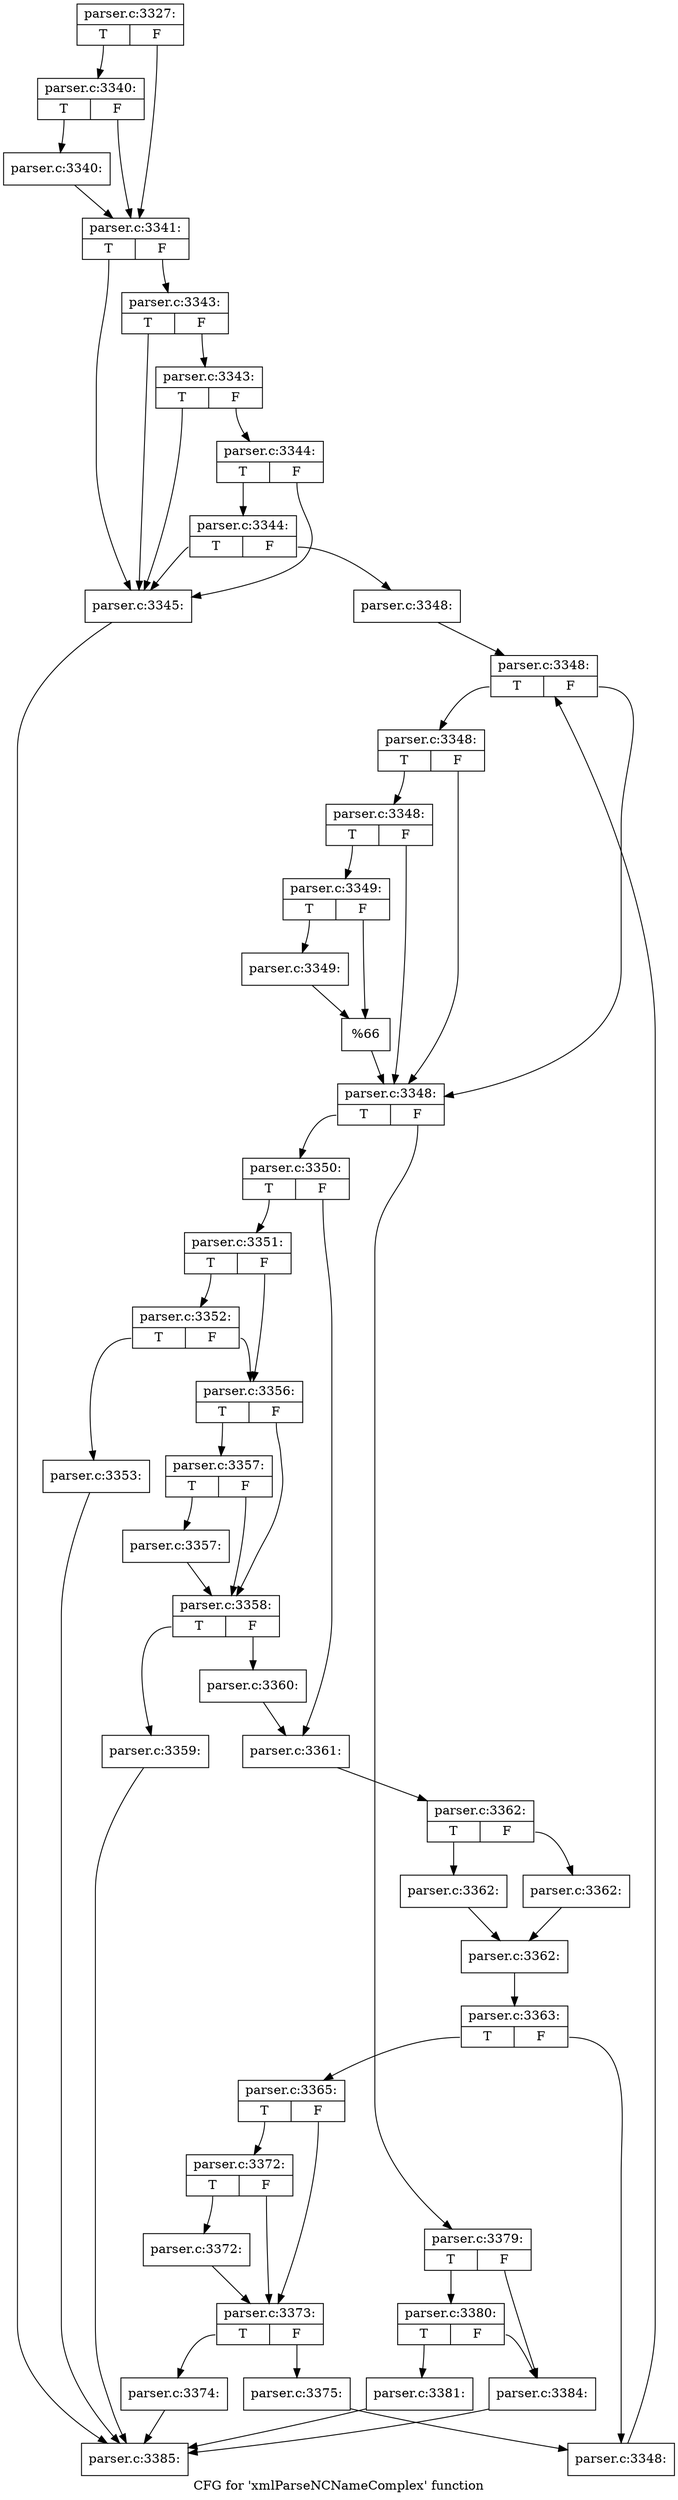 digraph "CFG for 'xmlParseNCNameComplex' function" {
	label="CFG for 'xmlParseNCNameComplex' function";

	Node0x55d73c1c55c0 [shape=record,label="{parser.c:3327:|{<s0>T|<s1>F}}"];
	Node0x55d73c1c55c0:s0 -> Node0x55d73c1d01f0;
	Node0x55d73c1c55c0:s1 -> Node0x55d73c1d01a0;
	Node0x55d73c1d01f0 [shape=record,label="{parser.c:3340:|{<s0>T|<s1>F}}"];
	Node0x55d73c1d01f0:s0 -> Node0x55d73c1d0150;
	Node0x55d73c1d01f0:s1 -> Node0x55d73c1d01a0;
	Node0x55d73c1d0150 [shape=record,label="{parser.c:3340:}"];
	Node0x55d73c1d0150 -> Node0x55d73c1d01a0;
	Node0x55d73c1d01a0 [shape=record,label="{parser.c:3341:|{<s0>T|<s1>F}}"];
	Node0x55d73c1d01a0:s0 -> Node0x55d73c1d1580;
	Node0x55d73c1d01a0:s1 -> Node0x55d73c1d1720;
	Node0x55d73c1d1720 [shape=record,label="{parser.c:3343:|{<s0>T|<s1>F}}"];
	Node0x55d73c1d1720:s0 -> Node0x55d73c1d1580;
	Node0x55d73c1d1720:s1 -> Node0x55d73c1d16a0;
	Node0x55d73c1d16a0 [shape=record,label="{parser.c:3343:|{<s0>T|<s1>F}}"];
	Node0x55d73c1d16a0:s0 -> Node0x55d73c1d1580;
	Node0x55d73c1d16a0:s1 -> Node0x55d73c1d1620;
	Node0x55d73c1d1620 [shape=record,label="{parser.c:3344:|{<s0>T|<s1>F}}"];
	Node0x55d73c1d1620:s0 -> Node0x55d73c1d1e00;
	Node0x55d73c1d1620:s1 -> Node0x55d73c1d1580;
	Node0x55d73c1d1e00 [shape=record,label="{parser.c:3344:|{<s0>T|<s1>F}}"];
	Node0x55d73c1d1e00:s0 -> Node0x55d73c1d1580;
	Node0x55d73c1d1e00:s1 -> Node0x55d73c1d15d0;
	Node0x55d73c1d1580 [shape=record,label="{parser.c:3345:}"];
	Node0x55d73c1d1580 -> Node0x55d73c1c5610;
	Node0x55d73c1d15d0 [shape=record,label="{parser.c:3348:}"];
	Node0x55d73c1d15d0 -> Node0x55d73c1d25c0;
	Node0x55d73c1d25c0 [shape=record,label="{parser.c:3348:|{<s0>T|<s1>F}}"];
	Node0x55d73c1d25c0:s0 -> Node0x55d73c1d2980;
	Node0x55d73c1d25c0:s1 -> Node0x55d73c1d2860;
	Node0x55d73c1d2980 [shape=record,label="{parser.c:3348:|{<s0>T|<s1>F}}"];
	Node0x55d73c1d2980:s0 -> Node0x55d73c1d2900;
	Node0x55d73c1d2980:s1 -> Node0x55d73c1d2860;
	Node0x55d73c1d2900 [shape=record,label="{parser.c:3348:|{<s0>T|<s1>F}}"];
	Node0x55d73c1d2900:s0 -> Node0x55d73c1d28b0;
	Node0x55d73c1d2900:s1 -> Node0x55d73c1d2860;
	Node0x55d73c1d28b0 [shape=record,label="{parser.c:3349:|{<s0>T|<s1>F}}"];
	Node0x55d73c1d28b0:s0 -> Node0x55d73c1d3080;
	Node0x55d73c1d28b0:s1 -> Node0x55d73c1d2f60;
	Node0x55d73c1d3080 [shape=record,label="{parser.c:3349:}"];
	Node0x55d73c1d3080 -> Node0x55d73c1d2f60;
	Node0x55d73c1d2f60 [shape=record,label="{%66}"];
	Node0x55d73c1d2f60 -> Node0x55d73c1d2860;
	Node0x55d73c1d2860 [shape=record,label="{parser.c:3348:|{<s0>T|<s1>F}}"];
	Node0x55d73c1d2860:s0 -> Node0x55d73c1d37d0;
	Node0x55d73c1d2860:s1 -> Node0x55d73c1d27e0;
	Node0x55d73c1d37d0 [shape=record,label="{parser.c:3350:|{<s0>T|<s1>F}}"];
	Node0x55d73c1d37d0:s0 -> Node0x55d73c1d39c0;
	Node0x55d73c1d37d0:s1 -> Node0x55d73c1d3a10;
	Node0x55d73c1d39c0 [shape=record,label="{parser.c:3351:|{<s0>T|<s1>F}}"];
	Node0x55d73c1d39c0:s0 -> Node0x55d73c1d3f40;
	Node0x55d73c1d39c0:s1 -> Node0x55d73c1d3ef0;
	Node0x55d73c1d3f40 [shape=record,label="{parser.c:3352:|{<s0>T|<s1>F}}"];
	Node0x55d73c1d3f40:s0 -> Node0x55d73c1d3ea0;
	Node0x55d73c1d3f40:s1 -> Node0x55d73c1d3ef0;
	Node0x55d73c1d3ea0 [shape=record,label="{parser.c:3353:}"];
	Node0x55d73c1d3ea0 -> Node0x55d73c1c5610;
	Node0x55d73c1d3ef0 [shape=record,label="{parser.c:3356:|{<s0>T|<s1>F}}"];
	Node0x55d73c1d3ef0:s0 -> Node0x55d73c1d4c10;
	Node0x55d73c1d3ef0:s1 -> Node0x55d73c1d4bc0;
	Node0x55d73c1d4c10 [shape=record,label="{parser.c:3357:|{<s0>T|<s1>F}}"];
	Node0x55d73c1d4c10:s0 -> Node0x55d73c1d4b70;
	Node0x55d73c1d4c10:s1 -> Node0x55d73c1d4bc0;
	Node0x55d73c1d4b70 [shape=record,label="{parser.c:3357:}"];
	Node0x55d73c1d4b70 -> Node0x55d73c1d4bc0;
	Node0x55d73c1d4bc0 [shape=record,label="{parser.c:3358:|{<s0>T|<s1>F}}"];
	Node0x55d73c1d4bc0:s0 -> Node0x55d73c1d5800;
	Node0x55d73c1d4bc0:s1 -> Node0x55d73c1d5850;
	Node0x55d73c1d5800 [shape=record,label="{parser.c:3359:}"];
	Node0x55d73c1d5800 -> Node0x55d73c1c5610;
	Node0x55d73c1d5850 [shape=record,label="{parser.c:3360:}"];
	Node0x55d73c1d5850 -> Node0x55d73c1d3a10;
	Node0x55d73c1d3a10 [shape=record,label="{parser.c:3361:}"];
	Node0x55d73c1d3a10 -> Node0x55d73c1d6150;
	Node0x55d73c1d6150 [shape=record,label="{parser.c:3362:|{<s0>T|<s1>F}}"];
	Node0x55d73c1d6150:s0 -> Node0x55d73c1d63f0;
	Node0x55d73c1d6150:s1 -> Node0x55d73c1d6490;
	Node0x55d73c1d63f0 [shape=record,label="{parser.c:3362:}"];
	Node0x55d73c1d63f0 -> Node0x55d73c1d6440;
	Node0x55d73c1d6490 [shape=record,label="{parser.c:3362:}"];
	Node0x55d73c1d6490 -> Node0x55d73c1d6440;
	Node0x55d73c1d6440 [shape=record,label="{parser.c:3362:}"];
	Node0x55d73c1d6440 -> Node0x55d73c1d60b0;
	Node0x55d73c1d60b0 [shape=record,label="{parser.c:3363:|{<s0>T|<s1>F}}"];
	Node0x55d73c1d60b0:s0 -> Node0x55d73c1d6100;
	Node0x55d73c1d60b0:s1 -> Node0x55d73c1d79f0;
	Node0x55d73c1d6100 [shape=record,label="{parser.c:3365:|{<s0>T|<s1>F}}"];
	Node0x55d73c1d6100:s0 -> Node0x55d73c1d8470;
	Node0x55d73c1d6100:s1 -> Node0x55d73c1d8420;
	Node0x55d73c1d8470 [shape=record,label="{parser.c:3372:|{<s0>T|<s1>F}}"];
	Node0x55d73c1d8470:s0 -> Node0x55d73c1d83d0;
	Node0x55d73c1d8470:s1 -> Node0x55d73c1d8420;
	Node0x55d73c1d83d0 [shape=record,label="{parser.c:3372:}"];
	Node0x55d73c1d83d0 -> Node0x55d73c1d8420;
	Node0x55d73c1d8420 [shape=record,label="{parser.c:3373:|{<s0>T|<s1>F}}"];
	Node0x55d73c1d8420:s0 -> Node0x55d73c1d9060;
	Node0x55d73c1d8420:s1 -> Node0x55d73c1d90b0;
	Node0x55d73c1d9060 [shape=record,label="{parser.c:3374:}"];
	Node0x55d73c1d9060 -> Node0x55d73c1c5610;
	Node0x55d73c1d90b0 [shape=record,label="{parser.c:3375:}"];
	Node0x55d73c1d90b0 -> Node0x55d73c1d79f0;
	Node0x55d73c1d79f0 [shape=record,label="{parser.c:3348:}"];
	Node0x55d73c1d79f0 -> Node0x55d73c1d25c0;
	Node0x55d73c1d27e0 [shape=record,label="{parser.c:3379:|{<s0>T|<s1>F}}"];
	Node0x55d73c1d27e0:s0 -> Node0x55d73c1d9f90;
	Node0x55d73c1d27e0:s1 -> Node0x55d73c1d9f40;
	Node0x55d73c1d9f90 [shape=record,label="{parser.c:3380:|{<s0>T|<s1>F}}"];
	Node0x55d73c1d9f90:s0 -> Node0x55d73c1d9ef0;
	Node0x55d73c1d9f90:s1 -> Node0x55d73c1d9f40;
	Node0x55d73c1d9ef0 [shape=record,label="{parser.c:3381:}"];
	Node0x55d73c1d9ef0 -> Node0x55d73c1c5610;
	Node0x55d73c1d9f40 [shape=record,label="{parser.c:3384:}"];
	Node0x55d73c1d9f40 -> Node0x55d73c1c5610;
	Node0x55d73c1c5610 [shape=record,label="{parser.c:3385:}"];
}
